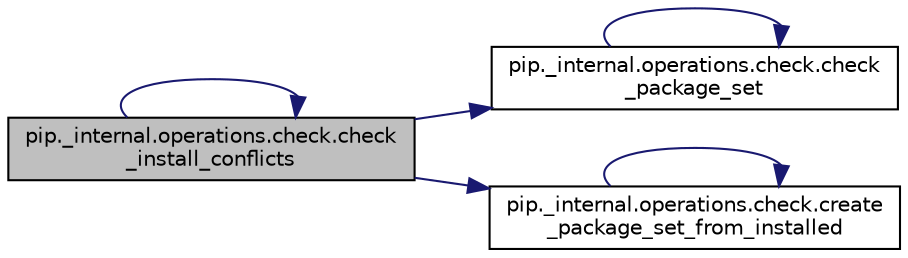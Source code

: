 digraph "pip._internal.operations.check.check_install_conflicts"
{
 // LATEX_PDF_SIZE
  edge [fontname="Helvetica",fontsize="10",labelfontname="Helvetica",labelfontsize="10"];
  node [fontname="Helvetica",fontsize="10",shape=record];
  rankdir="LR";
  Node1 [label="pip._internal.operations.check.check\l_install_conflicts",height=0.2,width=0.4,color="black", fillcolor="grey75", style="filled", fontcolor="black",tooltip=" "];
  Node1 -> Node1 [color="midnightblue",fontsize="10",style="solid",fontname="Helvetica"];
  Node1 -> Node2 [color="midnightblue",fontsize="10",style="solid",fontname="Helvetica"];
  Node2 [label="pip._internal.operations.check.check\l_package_set",height=0.2,width=0.4,color="black", fillcolor="white", style="filled",URL="$d0/deb/namespacepip_1_1__internal_1_1operations_1_1check.html#a1ae204e94552bedc2f09993016f77e4e",tooltip=" "];
  Node2 -> Node2 [color="midnightblue",fontsize="10",style="solid",fontname="Helvetica"];
  Node1 -> Node3 [color="midnightblue",fontsize="10",style="solid",fontname="Helvetica"];
  Node3 [label="pip._internal.operations.check.create\l_package_set_from_installed",height=0.2,width=0.4,color="black", fillcolor="white", style="filled",URL="$d0/deb/namespacepip_1_1__internal_1_1operations_1_1check.html#a3a00702abda7ffce9e3db204e37f92d7",tooltip=" "];
  Node3 -> Node3 [color="midnightblue",fontsize="10",style="solid",fontname="Helvetica"];
}

